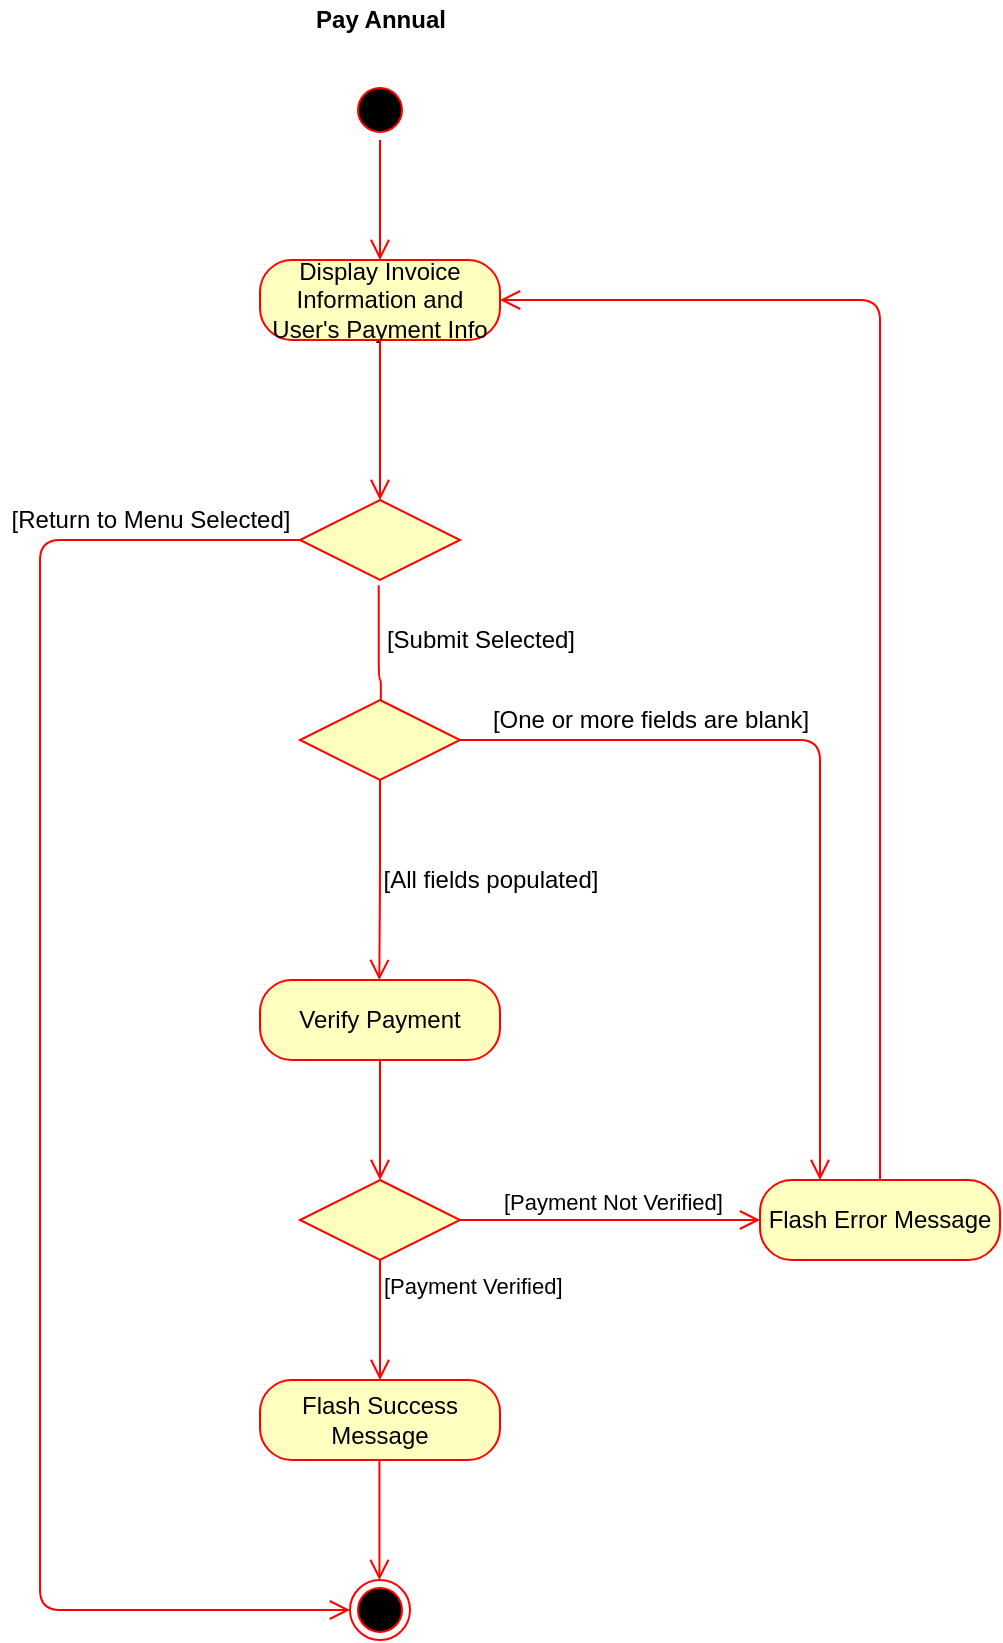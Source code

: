 <mxfile version="13.7.9" type="device"><diagram id="ksMxzgnsg-vKW8vX5p99" name="Page-1"><mxGraphModel dx="2062" dy="1182" grid="1" gridSize="10" guides="1" tooltips="1" connect="1" arrows="1" fold="1" page="1" pageScale="1" pageWidth="1100" pageHeight="850" math="0" shadow="0"><root><mxCell id="0"/><mxCell id="1" parent="0"/><mxCell id="QQR1-E6bEhGEc-oXyB9f-3" value="" style="ellipse;html=1;shape=startState;fillColor=#000000;strokeColor=#ff0000;" parent="1" vertex="1"><mxGeometry x="315" y="50" width="30" height="30" as="geometry"/></mxCell><mxCell id="QQR1-E6bEhGEc-oXyB9f-4" value="" style="edgeStyle=orthogonalEdgeStyle;html=1;verticalAlign=bottom;endArrow=open;endSize=8;strokeColor=#ff0000;" parent="1" source="QQR1-E6bEhGEc-oXyB9f-3" edge="1"><mxGeometry relative="1" as="geometry"><mxPoint x="330" y="140" as="targetPoint"/></mxGeometry></mxCell><mxCell id="QQR1-E6bEhGEc-oXyB9f-5" value="Display Invoice Information and User's Payment Info" style="rounded=1;whiteSpace=wrap;html=1;arcSize=40;fontColor=#000000;fillColor=#ffffc0;strokeColor=#ff0000;" parent="1" vertex="1"><mxGeometry x="270" y="140" width="120" height="40" as="geometry"/></mxCell><mxCell id="QQR1-E6bEhGEc-oXyB9f-6" value="" style="edgeStyle=orthogonalEdgeStyle;html=1;verticalAlign=bottom;endArrow=open;endSize=8;strokeColor=#ff0000;entryX=0.5;entryY=0;entryDx=0;entryDy=0;" parent="1" source="QQR1-E6bEhGEc-oXyB9f-5" target="eQfmhNTBLDZ_6ELGDQb6-10" edge="1"><mxGeometry relative="1" as="geometry"><mxPoint x="330" y="240" as="targetPoint"/></mxGeometry></mxCell><mxCell id="QQR1-E6bEhGEc-oXyB9f-13" value="" style="edgeStyle=orthogonalEdgeStyle;html=1;verticalAlign=bottom;endArrow=open;endSize=8;strokeColor=#ff0000;" parent="1" edge="1"><mxGeometry relative="1" as="geometry"><mxPoint x="329.66" y="500" as="targetPoint"/><mxPoint x="330" y="400" as="sourcePoint"/><Array as="points"><mxPoint x="330" y="450"/></Array></mxGeometry></mxCell><mxCell id="QQR1-E6bEhGEc-oXyB9f-15" value="Verify Payment" style="rounded=1;whiteSpace=wrap;html=1;arcSize=40;fontColor=#000000;fillColor=#ffffc0;strokeColor=#ff0000;" parent="1" vertex="1"><mxGeometry x="270" y="500" width="120" height="40" as="geometry"/></mxCell><mxCell id="QQR1-E6bEhGEc-oXyB9f-16" value="" style="edgeStyle=orthogonalEdgeStyle;html=1;verticalAlign=bottom;endArrow=open;endSize=8;strokeColor=#ff0000;" parent="1" source="QQR1-E6bEhGEc-oXyB9f-15" edge="1"><mxGeometry relative="1" as="geometry"><mxPoint x="330" y="600" as="targetPoint"/></mxGeometry></mxCell><mxCell id="QQR1-E6bEhGEc-oXyB9f-17" value="&lt;b&gt;Pay Annual&lt;/b&gt;" style="text;html=1;align=center;verticalAlign=middle;resizable=0;points=[];autosize=1;" parent="1" vertex="1"><mxGeometry x="290" y="10" width="80" height="20" as="geometry"/></mxCell><mxCell id="QQR1-E6bEhGEc-oXyB9f-20" value="" style="rhombus;whiteSpace=wrap;html=1;fillColor=#ffffc0;strokeColor=#ff0000;" parent="1" vertex="1"><mxGeometry x="290" y="600" width="80" height="40" as="geometry"/></mxCell><mxCell id="QQR1-E6bEhGEc-oXyB9f-21" value="[Payment Not Verified]" style="edgeStyle=orthogonalEdgeStyle;html=1;align=left;verticalAlign=bottom;endArrow=open;endSize=8;strokeColor=#ff0000;entryX=0;entryY=0.5;entryDx=0;entryDy=0;" parent="1" source="QQR1-E6bEhGEc-oXyB9f-20" target="QQR1-E6bEhGEc-oXyB9f-27" edge="1"><mxGeometry x="-0.733" relative="1" as="geometry"><mxPoint x="470" y="620" as="targetPoint"/><mxPoint as="offset"/></mxGeometry></mxCell><mxCell id="QQR1-E6bEhGEc-oXyB9f-22" value="[Payment Verified]" style="edgeStyle=orthogonalEdgeStyle;html=1;align=left;verticalAlign=top;endArrow=open;endSize=8;strokeColor=#ff0000;" parent="1" source="QQR1-E6bEhGEc-oXyB9f-20" edge="1"><mxGeometry x="-1" relative="1" as="geometry"><mxPoint x="330" y="700" as="targetPoint"/></mxGeometry></mxCell><mxCell id="QQR1-E6bEhGEc-oXyB9f-24" value="Flash Success Message" style="rounded=1;whiteSpace=wrap;html=1;arcSize=40;fontColor=#000000;fillColor=#ffffc0;strokeColor=#ff0000;" parent="1" vertex="1"><mxGeometry x="270" y="700" width="120" height="40" as="geometry"/></mxCell><mxCell id="QQR1-E6bEhGEc-oXyB9f-25" value="" style="ellipse;html=1;shape=endState;fillColor=#000000;strokeColor=#ff0000;" parent="1" vertex="1"><mxGeometry x="315" y="800" width="30" height="30" as="geometry"/></mxCell><mxCell id="QQR1-E6bEhGEc-oXyB9f-26" value="" style="edgeStyle=orthogonalEdgeStyle;html=1;verticalAlign=bottom;endArrow=open;endSize=8;strokeColor=#ff0000;" parent="1" edge="1"><mxGeometry relative="1" as="geometry"><mxPoint x="329.71" y="800" as="targetPoint"/><mxPoint x="329.71" y="740" as="sourcePoint"/></mxGeometry></mxCell><mxCell id="QQR1-E6bEhGEc-oXyB9f-30" style="edgeStyle=orthogonalEdgeStyle;orthogonalLoop=1;jettySize=auto;html=1;entryX=1;entryY=0.5;entryDx=0;entryDy=0;endArrow=open;endSize=8;strokeColor=#ff0000;align=left;exitX=0.5;exitY=0;exitDx=0;exitDy=0;" parent="1" source="QQR1-E6bEhGEc-oXyB9f-27" target="QQR1-E6bEhGEc-oXyB9f-5" edge="1"><mxGeometry relative="1" as="geometry"><Array as="points"><mxPoint x="580" y="160"/></Array><mxPoint x="390" y="260" as="targetPoint"/></mxGeometry></mxCell><mxCell id="QQR1-E6bEhGEc-oXyB9f-27" value="Flash Error Message" style="rounded=1;whiteSpace=wrap;html=1;arcSize=40;fontColor=#000000;fillColor=#ffffc0;strokeColor=#ff0000;" parent="1" vertex="1"><mxGeometry x="520" y="600" width="120" height="40" as="geometry"/></mxCell><mxCell id="eQfmhNTBLDZ_6ELGDQb6-10" value="" style="rhombus;whiteSpace=wrap;html=1;fillColor=#ffffc0;strokeColor=#ff0000;" parent="1" vertex="1"><mxGeometry x="290" y="260" width="80" height="40" as="geometry"/></mxCell><mxCell id="eQfmhNTBLDZ_6ELGDQb6-16" value="" style="edgeStyle=orthogonalEdgeStyle;html=1;verticalAlign=bottom;endArrow=open;endSize=8;strokeColor=#ff0000;exitX=0;exitY=0.5;exitDx=0;exitDy=0;entryX=0;entryY=0.5;entryDx=0;entryDy=0;" parent="1" source="eQfmhNTBLDZ_6ELGDQb6-10" target="QQR1-E6bEhGEc-oXyB9f-25" edge="1"><mxGeometry relative="1" as="geometry"><mxPoint x="170" y="451.748" as="targetPoint"/><mxPoint x="410" y="300" as="sourcePoint"/><Array as="points"><mxPoint x="160" y="280"/><mxPoint x="160" y="815"/></Array></mxGeometry></mxCell><mxCell id="eQfmhNTBLDZ_6ELGDQb6-17" value="[Return to Menu Selected]" style="text;html=1;align=center;verticalAlign=middle;resizable=0;points=[];autosize=1;" parent="1" vertex="1"><mxGeometry x="140" y="260" width="150" height="20" as="geometry"/></mxCell><mxCell id="eQfmhNTBLDZ_6ELGDQb6-18" value="" style="edgeStyle=orthogonalEdgeStyle;html=1;verticalAlign=bottom;endArrow=open;endSize=8;strokeColor=#ff0000;exitX=0.492;exitY=1.067;exitDx=0;exitDy=0;exitPerimeter=0;" parent="1" source="eQfmhNTBLDZ_6ELGDQb6-10" edge="1"><mxGeometry relative="1" as="geometry"><mxPoint x="330" y="400" as="targetPoint"/><mxPoint x="329.83" y="380" as="sourcePoint"/></mxGeometry></mxCell><mxCell id="eQfmhNTBLDZ_6ELGDQb6-19" value="[Submit Selected]" style="text;html=1;align=center;verticalAlign=middle;resizable=0;points=[];autosize=1;" parent="1" vertex="1"><mxGeometry x="325" y="320" width="110" height="20" as="geometry"/></mxCell><mxCell id="eQfmhNTBLDZ_6ELGDQb6-20" value="" style="rhombus;whiteSpace=wrap;html=1;fillColor=#ffffc0;strokeColor=#ff0000;" parent="1" vertex="1"><mxGeometry x="290" y="360" width="80" height="40" as="geometry"/></mxCell><mxCell id="eQfmhNTBLDZ_6ELGDQb6-21" value="" style="edgeStyle=orthogonalEdgeStyle;html=1;verticalAlign=bottom;endArrow=open;endSize=8;strokeColor=#ff0000;exitX=1;exitY=0.5;exitDx=0;exitDy=0;entryX=0.25;entryY=0;entryDx=0;entryDy=0;" parent="1" source="eQfmhNTBLDZ_6ELGDQb6-20" target="QQR1-E6bEhGEc-oXyB9f-27" edge="1"><mxGeometry relative="1" as="geometry"><mxPoint x="340" y="510" as="targetPoint"/><mxPoint x="340" y="450" as="sourcePoint"/></mxGeometry></mxCell><mxCell id="eQfmhNTBLDZ_6ELGDQb6-22" value="[One or more fields are blank]" style="text;html=1;align=center;verticalAlign=middle;resizable=0;points=[];autosize=1;" parent="1" vertex="1"><mxGeometry x="380" y="360" width="170" height="20" as="geometry"/></mxCell><mxCell id="eQfmhNTBLDZ_6ELGDQb6-23" value="[All fields populated]" style="text;html=1;align=center;verticalAlign=middle;resizable=0;points=[];autosize=1;" parent="1" vertex="1"><mxGeometry x="325" y="440" width="120" height="20" as="geometry"/></mxCell></root></mxGraphModel></diagram></mxfile>
